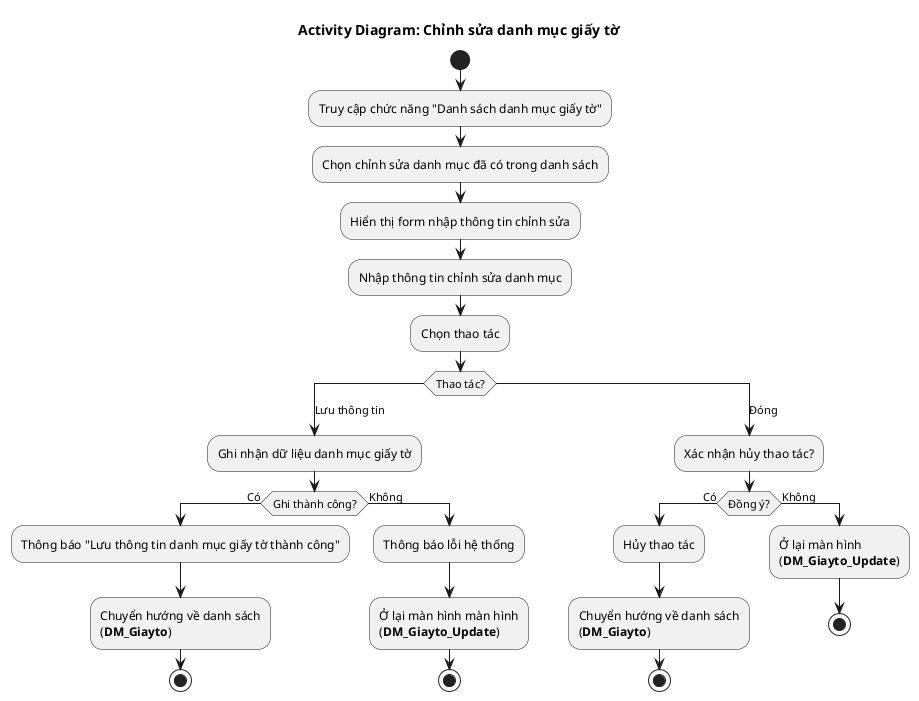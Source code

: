 @startuml DM_Giayto_Update
!pragma layout smetana
title Activity Diagram: Chỉnh sửa danh mục giấy tờ
start
:Truy cập chức năng "Danh sách danh mục giấy tờ";
:Chọn chỉnh sửa danh mục đã có trong danh sách;
:Hiển thị form nhập thông tin chỉnh sửa;
:Nhập thông tin chỉnh sửa danh mục;
  :Chọn thao tác;
  switch (Thao tác?)
    case (Lưu thông tin)
      :Ghi nhận dữ liệu danh mục giấy tờ;
        if (Ghi thành công?) then (Có)
        :Thông báo "Lưu thông tin danh mục giấy tờ thành công";
        :Chuyển hướng về danh sách\n(**DM_Giayto**);
        stop
      else (Không)
        :Thông báo lỗi hệ thống;
        :Ở lại màn hình màn hình\n(**DM_Giayto_Update**);
        stop
      endif
    case (Đóng)
      :Xác nhận hủy thao tác?;
      if (Đồng ý?) then (Có)
        :Hủy thao tác;
        :Chuyển hướng về danh sách\n(**DM_Giayto**);
        stop
      else (Không)
        :Ở lại màn hình\n(**DM_Giayto_Update**);
        stop
      endif
  endswitch
@enduml
